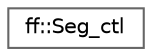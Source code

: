digraph "类继承关系图"
{
 // LATEX_PDF_SIZE
  bgcolor="transparent";
  edge [fontname=Helvetica,fontsize=10,labelfontname=Helvetica,labelfontsize=10];
  node [fontname=Helvetica,fontsize=10,shape=box,height=0.2,width=0.4];
  rankdir="LR";
  Node0 [id="Node000000",label="ff::Seg_ctl",height=0.2,width=0.4,color="grey40", fillcolor="white", style="filled",URL="$structff_1_1_seg__ctl.html",tooltip=" "];
}
